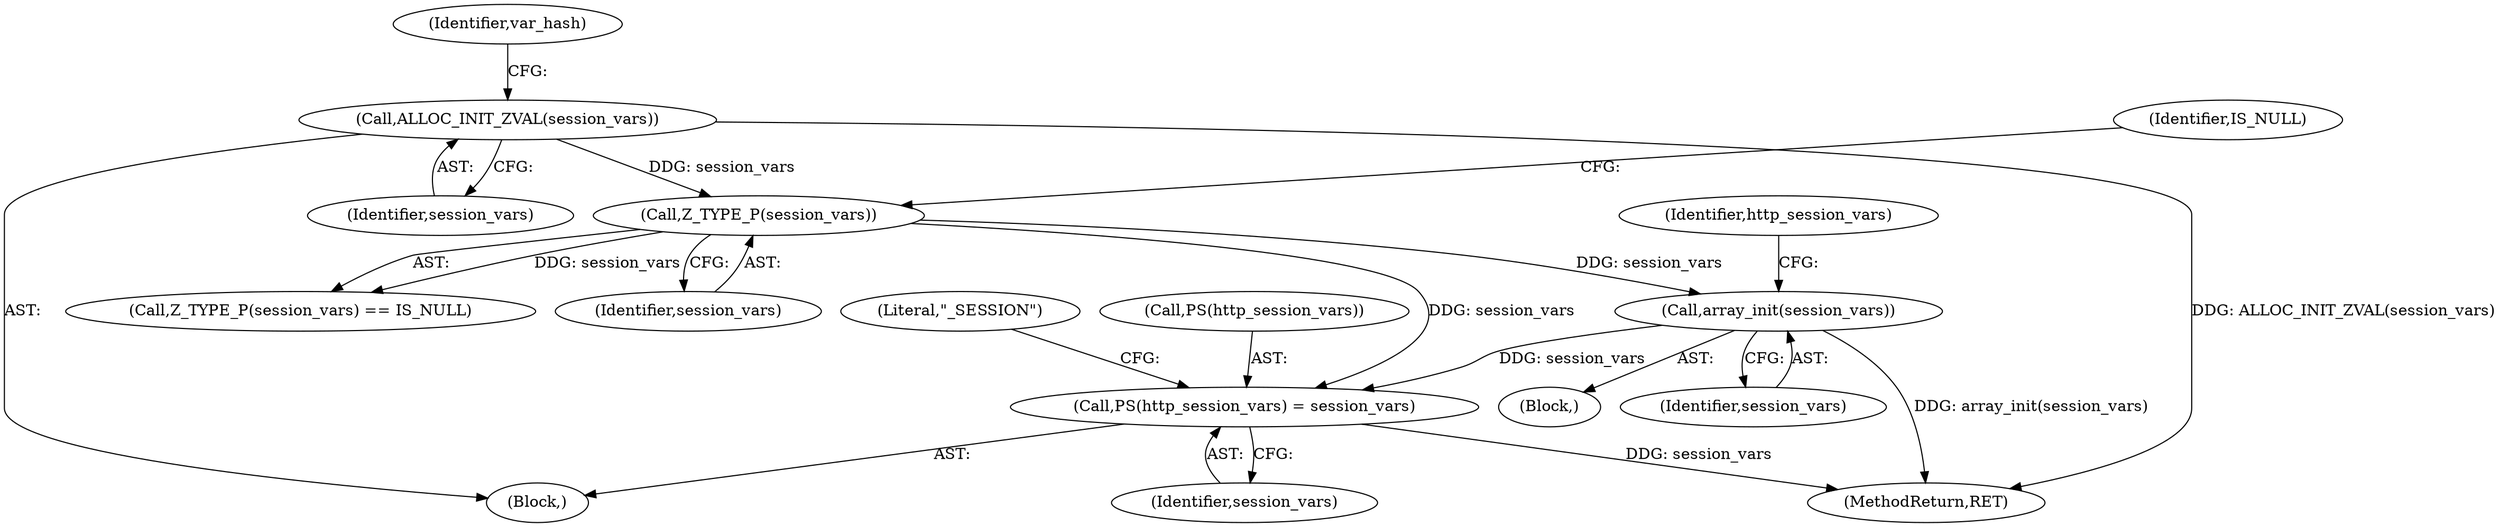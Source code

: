 digraph "0_php_3798eb6fd5dddb211b01d41495072fd9858d4e32@pointer" {
"1000141" [label="(Call,PS(http_session_vars) = session_vars)"];
"1000139" [label="(Call,array_init(session_vars))"];
"1000135" [label="(Call,Z_TYPE_P(session_vars))"];
"1000115" [label="(Call,ALLOC_INIT_ZVAL(session_vars))"];
"1000116" [label="(Identifier,session_vars)"];
"1000144" [label="(Identifier,session_vars)"];
"1000146" [label="(Literal,\"_SESSION\")"];
"1000159" [label="(MethodReturn,RET)"];
"1000134" [label="(Call,Z_TYPE_P(session_vars) == IS_NULL)"];
"1000143" [label="(Identifier,http_session_vars)"];
"1000137" [label="(Identifier,IS_NULL)"];
"1000135" [label="(Call,Z_TYPE_P(session_vars))"];
"1000139" [label="(Call,array_init(session_vars))"];
"1000138" [label="(Block,)"];
"1000115" [label="(Call,ALLOC_INIT_ZVAL(session_vars))"];
"1000120" [label="(Identifier,var_hash)"];
"1000136" [label="(Identifier,session_vars)"];
"1000142" [label="(Call,PS(http_session_vars))"];
"1000141" [label="(Call,PS(http_session_vars) = session_vars)"];
"1000104" [label="(Block,)"];
"1000140" [label="(Identifier,session_vars)"];
"1000141" -> "1000104"  [label="AST: "];
"1000141" -> "1000144"  [label="CFG: "];
"1000142" -> "1000141"  [label="AST: "];
"1000144" -> "1000141"  [label="AST: "];
"1000146" -> "1000141"  [label="CFG: "];
"1000141" -> "1000159"  [label="DDG: session_vars"];
"1000139" -> "1000141"  [label="DDG: session_vars"];
"1000135" -> "1000141"  [label="DDG: session_vars"];
"1000139" -> "1000138"  [label="AST: "];
"1000139" -> "1000140"  [label="CFG: "];
"1000140" -> "1000139"  [label="AST: "];
"1000143" -> "1000139"  [label="CFG: "];
"1000139" -> "1000159"  [label="DDG: array_init(session_vars)"];
"1000135" -> "1000139"  [label="DDG: session_vars"];
"1000135" -> "1000134"  [label="AST: "];
"1000135" -> "1000136"  [label="CFG: "];
"1000136" -> "1000135"  [label="AST: "];
"1000137" -> "1000135"  [label="CFG: "];
"1000135" -> "1000134"  [label="DDG: session_vars"];
"1000115" -> "1000135"  [label="DDG: session_vars"];
"1000115" -> "1000104"  [label="AST: "];
"1000115" -> "1000116"  [label="CFG: "];
"1000116" -> "1000115"  [label="AST: "];
"1000120" -> "1000115"  [label="CFG: "];
"1000115" -> "1000159"  [label="DDG: ALLOC_INIT_ZVAL(session_vars)"];
}
